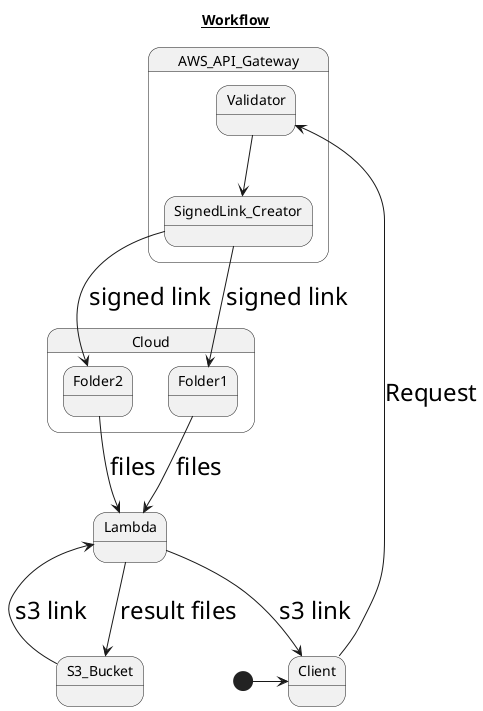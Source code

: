 @startuml
skinparam activityFontSize 20
skinparam activityDiamondFontSize 30
skinparam activityArrowFontSize 24

title __Workflow__

[*] -> Client

S3_Bucket --> Lambda: s3 link

state Cloud {
  Folder1 --> Lambda: files
  Folder2 --> Lambda: files
}

state AWS_API_Gateway {
  Client --> Validator : Request
  Validator --> SignedLink_Creator
  SignedLink_Creator --> Folder1: signed link
  SignedLink_Creator --> Folder2: signed link
  Lambda--> S3_Bucket: result files
  Lambda--> Client: s3 link
}
@enduml